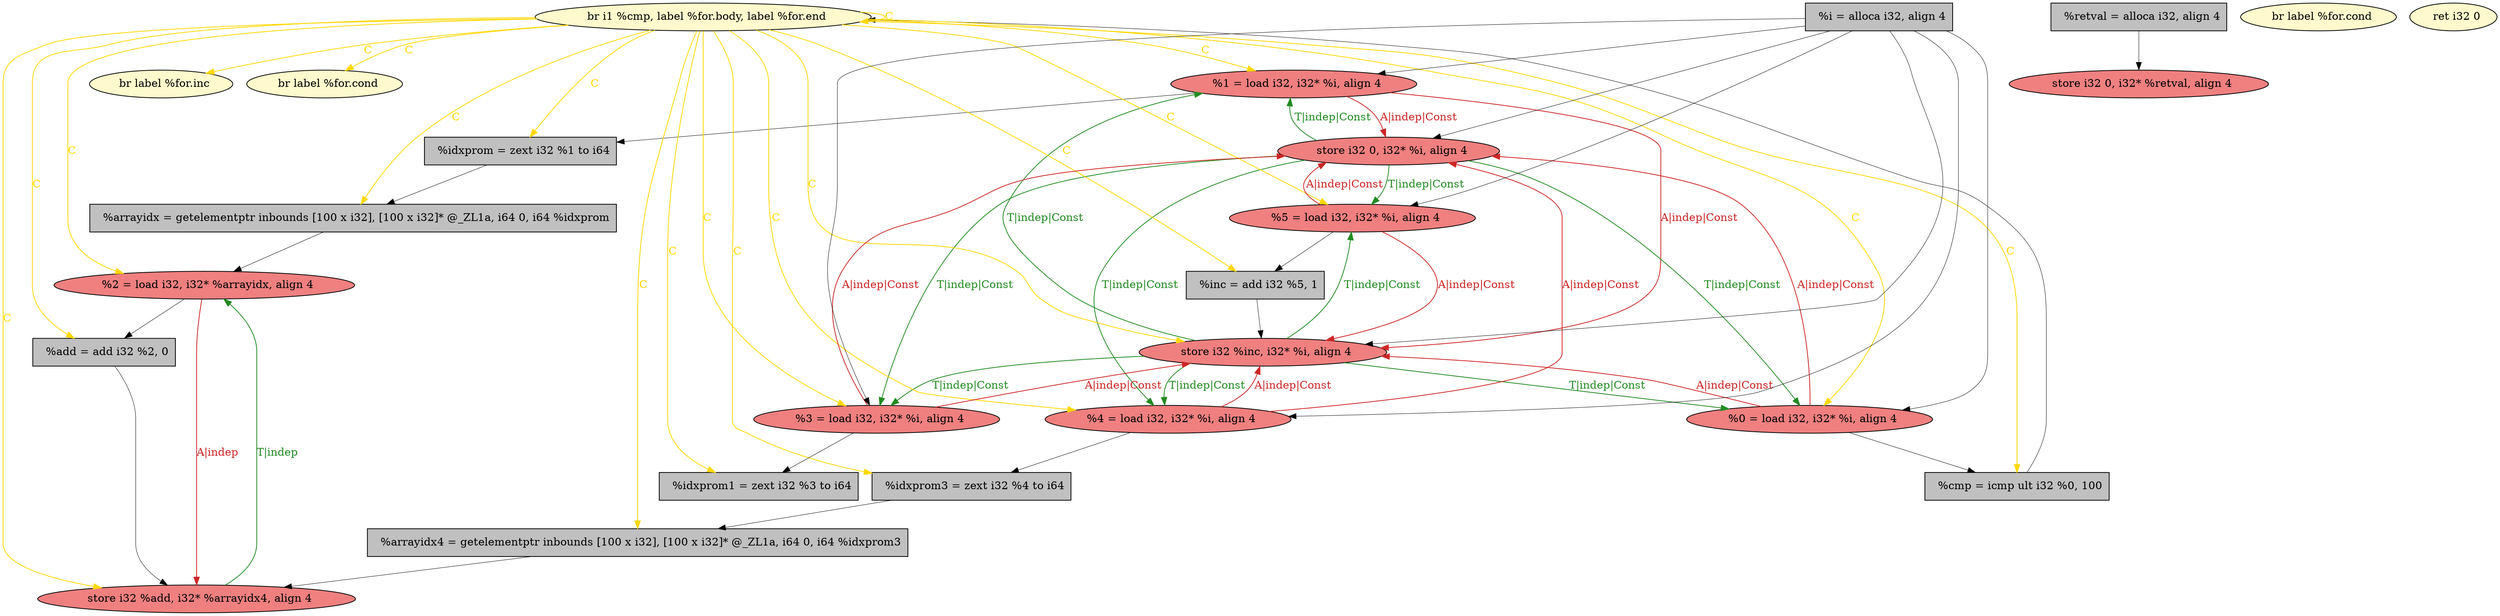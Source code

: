 
digraph G {


node22 [fillcolor=grey,label="  %idxprom = zext i32 %1 to i64",shape=rectangle,style=filled ]
node21 [fillcolor=lightcoral,label="  %1 = load i32, i32* %i, align 4",shape=ellipse,style=filled ]
node20 [fillcolor=lightcoral,label="  %0 = load i32, i32* %i, align 4",shape=ellipse,style=filled ]
node19 [fillcolor=grey,label="  %cmp = icmp ult i32 %0, 100",shape=rectangle,style=filled ]
node18 [fillcolor=lightcoral,label="  store i32 0, i32* %retval, align 4",shape=ellipse,style=filled ]
node17 [fillcolor=lemonchiffon,label="  br label %for.inc",shape=ellipse,style=filled ]
node16 [fillcolor=lightcoral,label="  store i32 0, i32* %i, align 4",shape=ellipse,style=filled ]
node4 [fillcolor=lemonchiffon,label="  br label %for.cond",shape=ellipse,style=filled ]
node8 [fillcolor=grey,label="  %arrayidx4 = getelementptr inbounds [100 x i32], [100 x i32]* @_ZL1a, i64 0, i64 %idxprom3",shape=rectangle,style=filled ]
node15 [fillcolor=lightcoral,label="  store i32 %inc, i32* %i, align 4",shape=ellipse,style=filled ]
node0 [fillcolor=lightcoral,label="  %4 = load i32, i32* %i, align 4",shape=ellipse,style=filled ]
node24 [fillcolor=grey,label="  %idxprom1 = zext i32 %3 to i64",shape=rectangle,style=filled ]
node11 [fillcolor=grey,label="  %inc = add i32 %5, 1",shape=rectangle,style=filled ]
node3 [fillcolor=lemonchiffon,label="  br i1 %cmp, label %for.body, label %for.end",shape=ellipse,style=filled ]
node2 [fillcolor=grey,label="  %add = add i32 %2, 0",shape=rectangle,style=filled ]
node12 [fillcolor=grey,label="  %retval = alloca i32, align 4",shape=rectangle,style=filled ]
node13 [fillcolor=lightcoral,label="  %3 = load i32, i32* %i, align 4",shape=ellipse,style=filled ]
node1 [fillcolor=lemonchiffon,label="  br label %for.cond",shape=ellipse,style=filled ]
node6 [fillcolor=grey,label="  %arrayidx = getelementptr inbounds [100 x i32], [100 x i32]* @_ZL1a, i64 0, i64 %idxprom",shape=rectangle,style=filled ]
node14 [fillcolor=lemonchiffon,label="  ret i32 0",shape=ellipse,style=filled ]
node7 [fillcolor=grey,label="  %i = alloca i32, align 4",shape=rectangle,style=filled ]
node23 [fillcolor=lightcoral,label="  %5 = load i32, i32* %i, align 4",shape=ellipse,style=filled ]
node9 [fillcolor=grey,label="  %idxprom3 = zext i32 %4 to i64",shape=rectangle,style=filled ]
node5 [fillcolor=lightcoral,label="  %2 = load i32, i32* %arrayidx, align 4",shape=ellipse,style=filled ]
node10 [fillcolor=lightcoral,label="  store i32 %add, i32* %arrayidx4, align 4",shape=ellipse,style=filled ]

node15->node21 [style=solid,color=forestgreen,label="T|indep|Const",penwidth=1.0,fontcolor=forestgreen ]
node3->node13 [style=solid,color=gold,label="C",penwidth=1.0,fontcolor=gold ]
node13->node24 [style=solid,color=black,label="",penwidth=0.5,fontcolor=black ]
node7->node13 [style=solid,color=black,label="",penwidth=0.5,fontcolor=black ]
node3->node2 [style=solid,color=gold,label="C",penwidth=1.0,fontcolor=gold ]
node7->node20 [style=solid,color=black,label="",penwidth=0.5,fontcolor=black ]
node22->node6 [style=solid,color=black,label="",penwidth=0.5,fontcolor=black ]
node15->node20 [style=solid,color=forestgreen,label="T|indep|Const",penwidth=1.0,fontcolor=forestgreen ]
node15->node0 [style=solid,color=forestgreen,label="T|indep|Const",penwidth=1.0,fontcolor=forestgreen ]
node15->node13 [style=solid,color=forestgreen,label="T|indep|Const",penwidth=1.0,fontcolor=forestgreen ]
node0->node9 [style=solid,color=black,label="",penwidth=0.5,fontcolor=black ]
node0->node16 [style=solid,color=firebrick3,label="A|indep|Const",penwidth=1.0,fontcolor=firebrick3 ]
node12->node18 [style=solid,color=black,label="",penwidth=0.5,fontcolor=black ]
node0->node15 [style=solid,color=firebrick3,label="A|indep|Const",penwidth=1.0,fontcolor=firebrick3 ]
node11->node15 [style=solid,color=black,label="",penwidth=0.5,fontcolor=black ]
node3->node21 [style=solid,color=gold,label="C",penwidth=1.0,fontcolor=gold ]
node23->node16 [style=solid,color=firebrick3,label="A|indep|Const",penwidth=1.0,fontcolor=firebrick3 ]
node20->node19 [style=solid,color=black,label="",penwidth=0.5,fontcolor=black ]
node3->node11 [style=solid,color=gold,label="C",penwidth=1.0,fontcolor=gold ]
node3->node22 [style=solid,color=gold,label="C",penwidth=1.0,fontcolor=gold ]
node3->node3 [style=solid,color=gold,label="C",penwidth=1.0,fontcolor=gold ]
node23->node15 [style=solid,color=firebrick3,label="A|indep|Const",penwidth=1.0,fontcolor=firebrick3 ]
node6->node5 [style=solid,color=black,label="",penwidth=0.5,fontcolor=black ]
node16->node0 [style=solid,color=forestgreen,label="T|indep|Const",penwidth=1.0,fontcolor=forestgreen ]
node10->node5 [style=solid,color=forestgreen,label="T|indep",penwidth=1.0,fontcolor=forestgreen ]
node20->node16 [style=solid,color=firebrick3,label="A|indep|Const",penwidth=1.0,fontcolor=firebrick3 ]
node16->node13 [style=solid,color=forestgreen,label="T|indep|Const",penwidth=1.0,fontcolor=forestgreen ]
node3->node5 [style=solid,color=gold,label="C",penwidth=1.0,fontcolor=gold ]
node7->node16 [style=solid,color=black,label="",penwidth=0.5,fontcolor=black ]
node13->node15 [style=solid,color=firebrick3,label="A|indep|Const",penwidth=1.0,fontcolor=firebrick3 ]
node15->node23 [style=solid,color=forestgreen,label="T|indep|Const",penwidth=1.0,fontcolor=forestgreen ]
node20->node15 [style=solid,color=firebrick3,label="A|indep|Const",penwidth=1.0,fontcolor=firebrick3 ]
node16->node23 [style=solid,color=forestgreen,label="T|indep|Const",penwidth=1.0,fontcolor=forestgreen ]
node3->node10 [style=solid,color=gold,label="C",penwidth=1.0,fontcolor=gold ]
node3->node6 [style=solid,color=gold,label="C",penwidth=1.0,fontcolor=gold ]
node3->node9 [style=solid,color=gold,label="C",penwidth=1.0,fontcolor=gold ]
node3->node0 [style=solid,color=gold,label="C",penwidth=1.0,fontcolor=gold ]
node5->node2 [style=solid,color=black,label="",penwidth=0.5,fontcolor=black ]
node3->node19 [style=solid,color=gold,label="C",penwidth=1.0,fontcolor=gold ]
node21->node22 [style=solid,color=black,label="",penwidth=0.5,fontcolor=black ]
node9->node8 [style=solid,color=black,label="",penwidth=0.5,fontcolor=black ]
node21->node15 [style=solid,color=firebrick3,label="A|indep|Const",penwidth=1.0,fontcolor=firebrick3 ]
node16->node21 [style=solid,color=forestgreen,label="T|indep|Const",penwidth=1.0,fontcolor=forestgreen ]
node2->node10 [style=solid,color=black,label="",penwidth=0.5,fontcolor=black ]
node21->node16 [style=solid,color=firebrick3,label="A|indep|Const",penwidth=1.0,fontcolor=firebrick3 ]
node3->node15 [style=solid,color=gold,label="C",penwidth=1.0,fontcolor=gold ]
node3->node4 [style=solid,color=gold,label="C",penwidth=1.0,fontcolor=gold ]
node19->node3 [style=solid,color=black,label="",penwidth=0.5,fontcolor=black ]
node13->node16 [style=solid,color=firebrick3,label="A|indep|Const",penwidth=1.0,fontcolor=firebrick3 ]
node3->node23 [style=solid,color=gold,label="C",penwidth=1.0,fontcolor=gold ]
node3->node24 [style=solid,color=gold,label="C",penwidth=1.0,fontcolor=gold ]
node3->node17 [style=solid,color=gold,label="C",penwidth=1.0,fontcolor=gold ]
node7->node15 [style=solid,color=black,label="",penwidth=0.5,fontcolor=black ]
node7->node21 [style=solid,color=black,label="",penwidth=0.5,fontcolor=black ]
node3->node8 [style=solid,color=gold,label="C",penwidth=1.0,fontcolor=gold ]
node5->node10 [style=solid,color=firebrick3,label="A|indep",penwidth=1.0,fontcolor=firebrick3 ]
node7->node23 [style=solid,color=black,label="",penwidth=0.5,fontcolor=black ]
node7->node0 [style=solid,color=black,label="",penwidth=0.5,fontcolor=black ]
node8->node10 [style=solid,color=black,label="",penwidth=0.5,fontcolor=black ]
node3->node20 [style=solid,color=gold,label="C",penwidth=1.0,fontcolor=gold ]
node23->node11 [style=solid,color=black,label="",penwidth=0.5,fontcolor=black ]
node16->node20 [style=solid,color=forestgreen,label="T|indep|Const",penwidth=1.0,fontcolor=forestgreen ]


}
